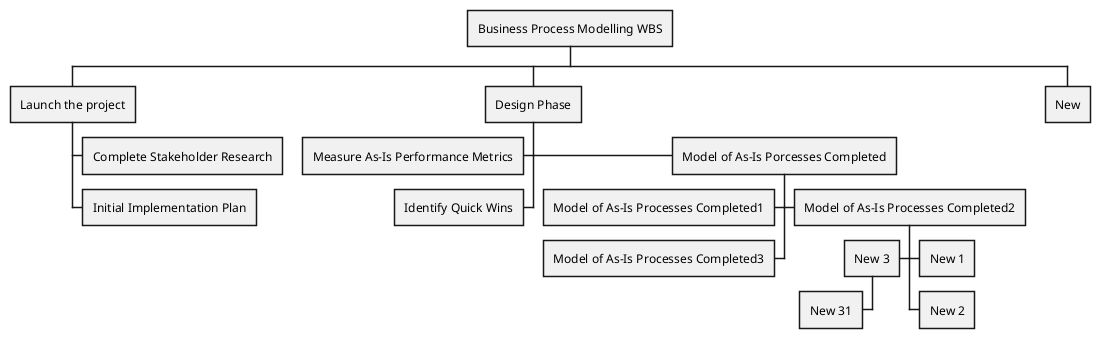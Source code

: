 @startwbs
* Business Process Modelling WBS
** Launch the project
*** Complete Stakeholder Research
*** Initial Implementation Plan
** Design Phase
*** Model of As-Is Porcesses Completed
****< Model of As-Is Processes Completed1
**** Model of As-Is Processes Completed2
***** New 1
***** New 2
*****< New 3
******< New 31
****< Model of As-Is Processes Completed3
***< Measure As-Is Performance Metrics
***< Identify Quick Wins
** New
@endwbs